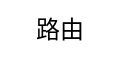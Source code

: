 <mxfile version="22.1.5" type="github">
  <diagram name="第 1 页" id="w77eF04bIjEw0tEcX_uJ">
    <mxGraphModel dx="843" dy="434" grid="0" gridSize="10" guides="1" tooltips="1" connect="1" arrows="1" fold="1" page="1" pageScale="1" pageWidth="827" pageHeight="1169" math="0" shadow="0">
      <root>
        <mxCell id="0" />
        <mxCell id="1" parent="0" />
        <mxCell id="xaYAtyTIR4jhREvS3xBq-1" value="路由" style="text;html=1;strokeColor=none;fillColor=none;align=center;verticalAlign=middle;whiteSpace=wrap;rounded=0;" vertex="1" parent="1">
          <mxGeometry x="124" y="117" width="60" height="30" as="geometry" />
        </mxCell>
      </root>
    </mxGraphModel>
  </diagram>
</mxfile>
